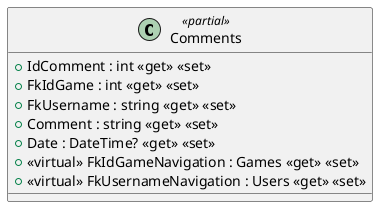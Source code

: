 @startuml
class Comments <<partial>> {
    + IdComment : int <<get>> <<set>>
    + FkIdGame : int <<get>> <<set>>
    + FkUsername : string <<get>> <<set>>
    + Comment : string <<get>> <<set>>
    + Date : DateTime? <<get>> <<set>>
    + <<virtual>> FkIdGameNavigation : Games <<get>> <<set>>
    + <<virtual>> FkUsernameNavigation : Users <<get>> <<set>>
}
@enduml

